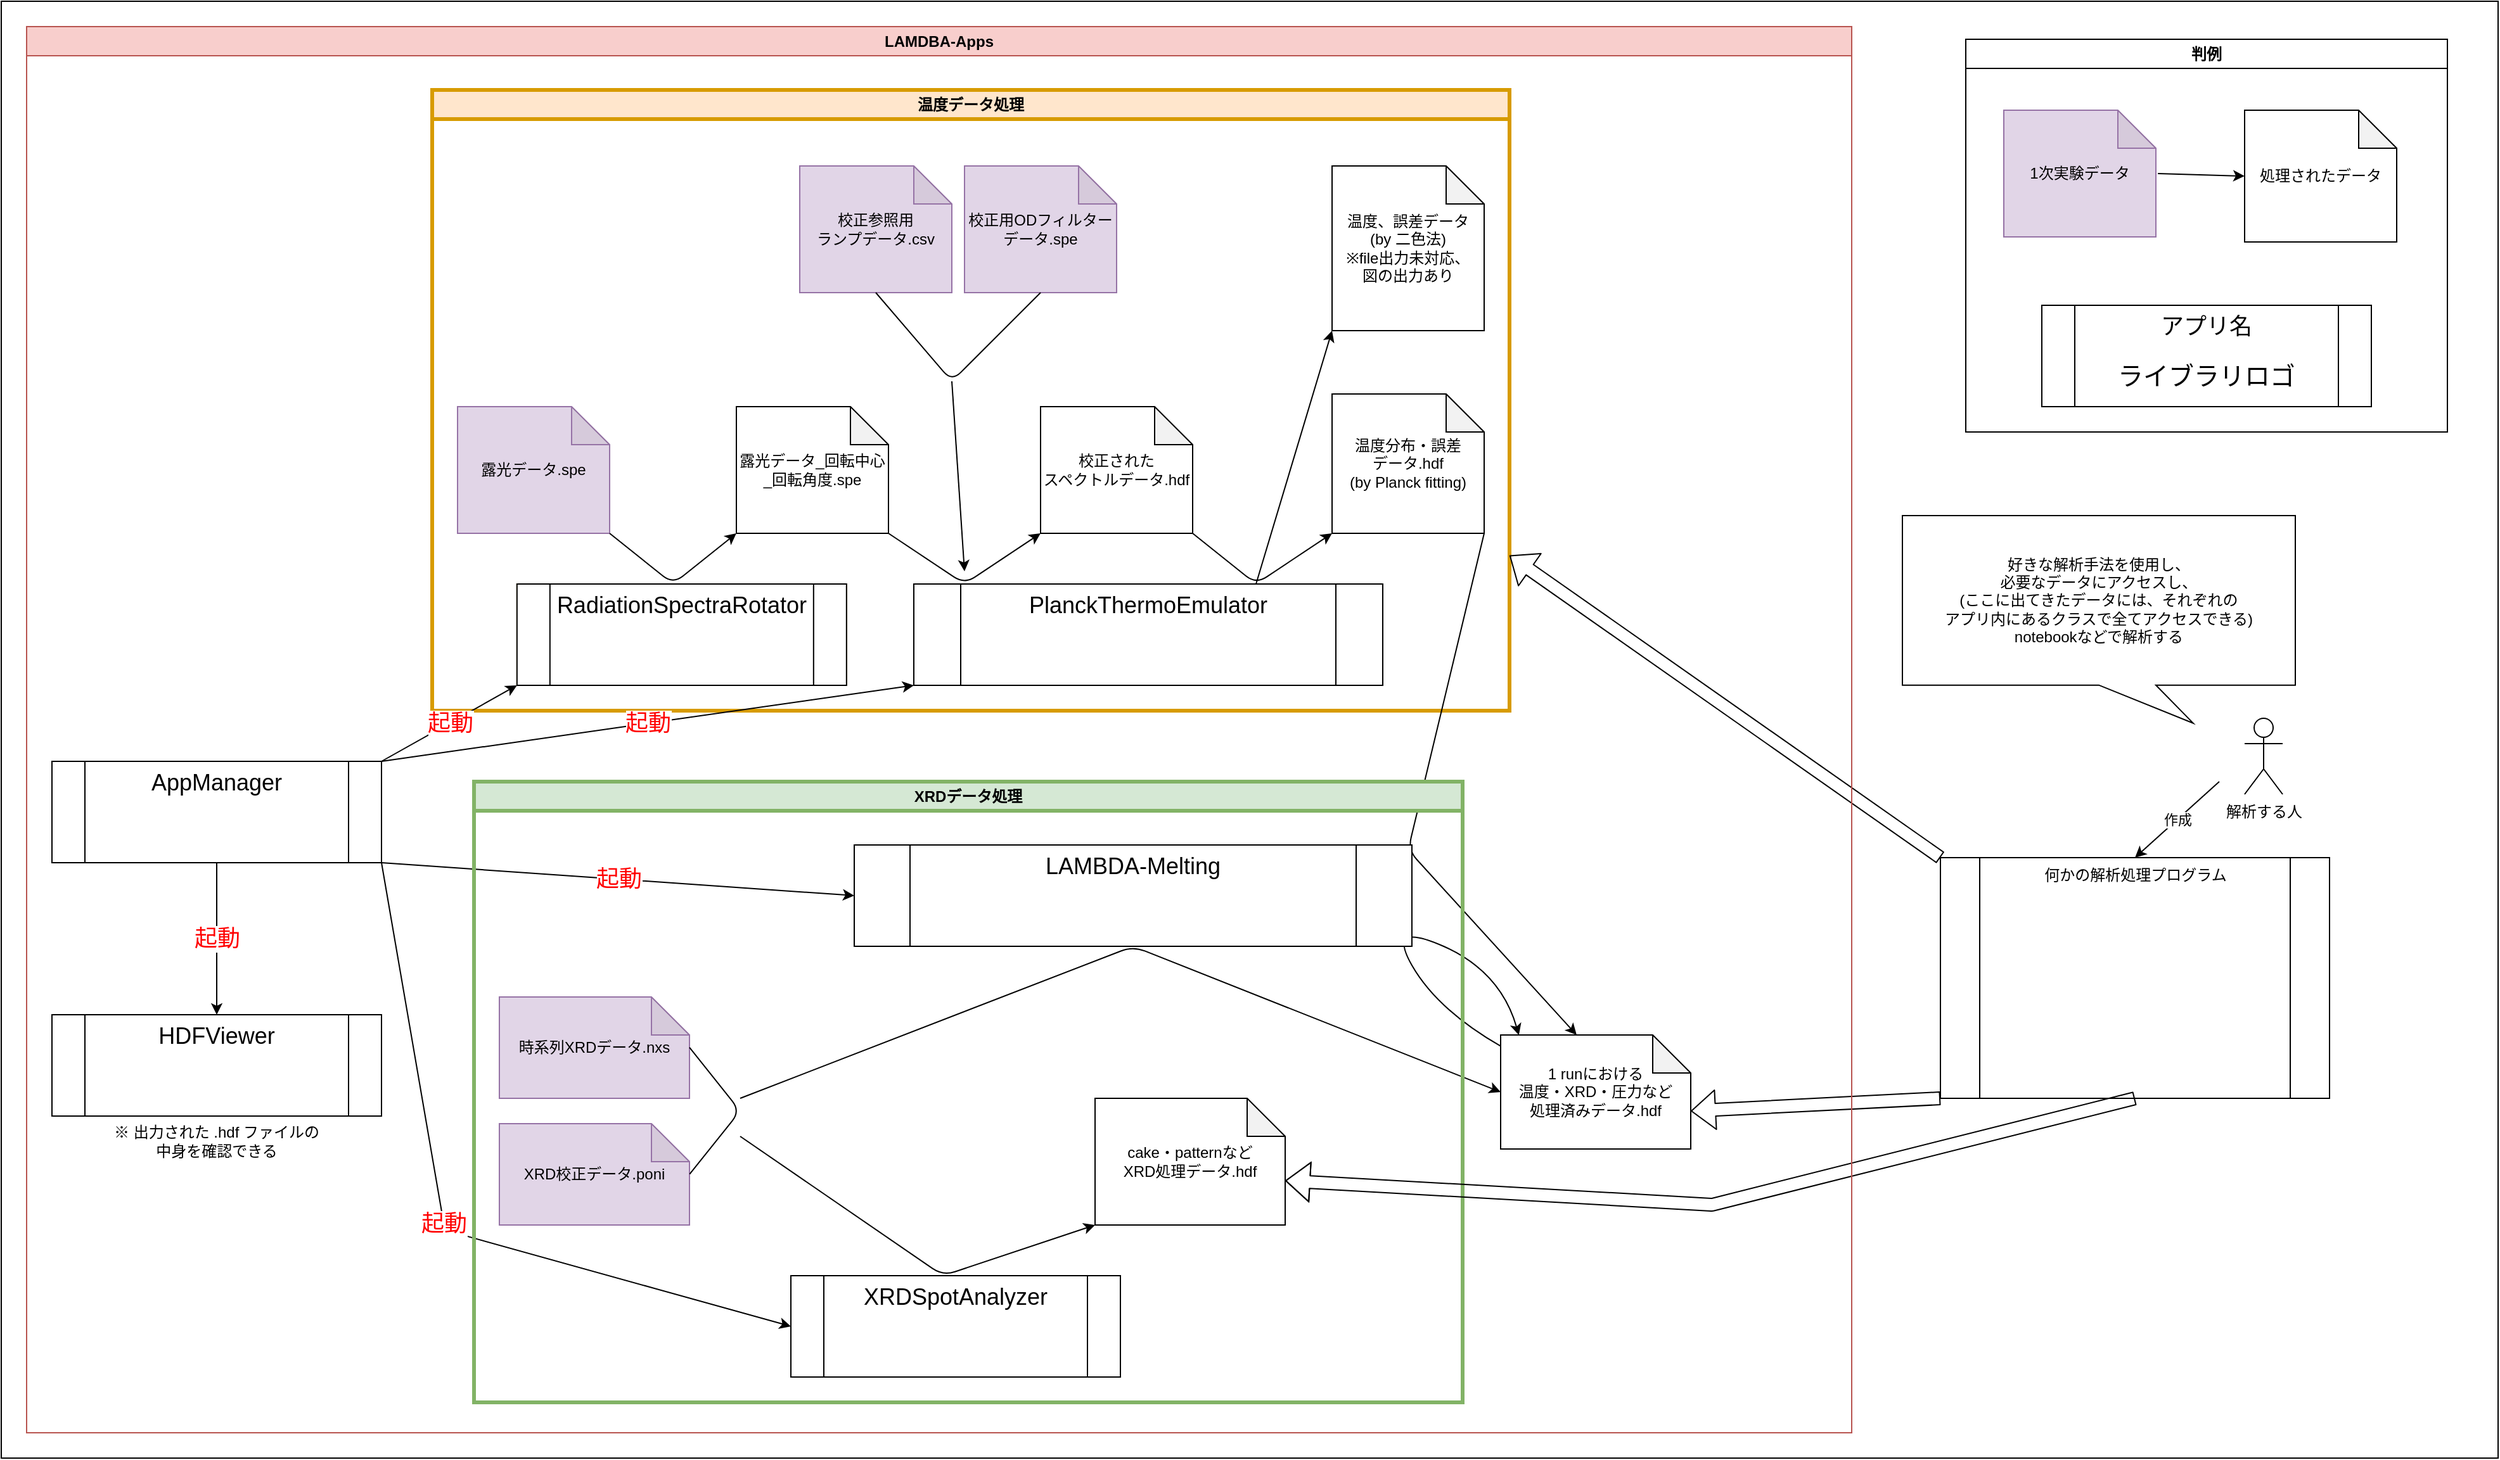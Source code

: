 <mxfile>
    <diagram id="Y0fibIb1W8BCP0bX3ucf" name="Page-1">
        <mxGraphModel dx="2736" dy="1549" grid="1" gridSize="10" guides="1" tooltips="1" connect="1" arrows="1" fold="1" page="1" pageScale="1" pageWidth="2339" pageHeight="3300" background="#ffffff" math="0" shadow="0">
            <root>
                <mxCell id="0"/>
                <mxCell id="1" parent="0"/>
                <mxCell id="103" value="" style="rounded=0;whiteSpace=wrap;html=1;" parent="1" vertex="1">
                    <mxGeometry x="190" y="260" width="1970" height="1150" as="geometry"/>
                </mxCell>
                <mxCell id="2" value="露光データ.spe" style="shape=note;whiteSpace=wrap;html=1;backgroundOutline=1;darkOpacity=0.05;fillColor=#e1d5e7;strokeColor=#9673a6;" parent="1" vertex="1">
                    <mxGeometry x="550" y="580" width="120" height="100" as="geometry"/>
                </mxCell>
                <mxCell id="3" value="時系列XRDデータ.nxs" style="shape=note;whiteSpace=wrap;html=1;backgroundOutline=1;darkOpacity=0.05;fillColor=#e1d5e7;strokeColor=#9673a6;" parent="1" vertex="1">
                    <mxGeometry x="583" y="1046" width="150" height="80" as="geometry"/>
                </mxCell>
                <mxCell id="4" value="露光データ_回転中心_回転角度.spe" style="shape=note;whiteSpace=wrap;html=1;backgroundOutline=1;darkOpacity=0.05;" parent="1" vertex="1">
                    <mxGeometry x="770" y="580" width="120" height="100" as="geometry"/>
                </mxCell>
                <mxCell id="6" value="校正された&lt;div&gt;スペクトルデータ.hdf&lt;/div&gt;" style="shape=note;whiteSpace=wrap;html=1;backgroundOutline=1;darkOpacity=0.05;" parent="1" vertex="1">
                    <mxGeometry x="1010" y="580" width="120" height="100" as="geometry"/>
                </mxCell>
                <mxCell id="7" value="" style="endArrow=classic;html=1;entryX=0;entryY=1;entryDx=0;entryDy=0;entryPerimeter=0;exitX=1;exitY=1;exitDx=0;exitDy=0;exitPerimeter=0;" parent="1" source="4" target="6" edge="1">
                    <mxGeometry width="50" height="50" relative="1" as="geometry">
                        <mxPoint x="940" y="630.5" as="sourcePoint"/>
                        <mxPoint x="1041" y="629.5" as="targetPoint"/>
                        <Array as="points">
                            <mxPoint x="950" y="720"/>
                        </Array>
                    </mxGeometry>
                </mxCell>
                <mxCell id="8" value="" style="shape=image;verticalLabelPosition=bottom;labelBackgroundColor=default;verticalAlign=top;aspect=fixed;imageAspect=0;image=https://streamlit.io/images/brand/streamlit-logo-primary-colormark-darktext.png;" parent="1" vertex="1">
                    <mxGeometry x="245" y="420" width="230" height="63.83" as="geometry"/>
                </mxCell>
                <mxCell id="12" value="" style="shape=image;verticalLabelPosition=bottom;labelBackgroundColor=default;verticalAlign=top;aspect=fixed;imageAspect=0;image=https://upload.wikimedia.org/wikipedia/commons/thumb/3/38/Jupyter_logo.svg/1767px-Jupyter_logo.svg.png;" parent="1" vertex="1">
                    <mxGeometry x="390" y="490" width="60.38" height="70" as="geometry"/>
                </mxCell>
                <mxCell id="17" value="" style="endArrow=classic;html=1;exitX=1;exitY=1;exitDx=0;exitDy=0;exitPerimeter=0;entryX=0;entryY=1;entryDx=0;entryDy=0;entryPerimeter=0;" parent="1" source="2" target="4" edge="1">
                    <mxGeometry width="50" height="50" relative="1" as="geometry">
                        <mxPoint x="690" y="750" as="sourcePoint"/>
                        <mxPoint x="740" y="700" as="targetPoint"/>
                        <Array as="points">
                            <mxPoint x="720" y="720"/>
                        </Array>
                    </mxGeometry>
                </mxCell>
                <mxCell id="18" value="" style="group;fillColor=#fff2cc;strokeColor=#d6b656;" parent="1" vertex="1" connectable="0">
                    <mxGeometry x="596.91" y="720" width="260" height="80" as="geometry"/>
                </mxCell>
                <mxCell id="13" value="&lt;font style=&quot;font-size: 18px;&quot;&gt;RadiationSpectraRotator&lt;/font&gt;" style="shape=process;whiteSpace=wrap;html=1;backgroundOutline=1;verticalAlign=top;" parent="18" vertex="1">
                    <mxGeometry width="260" height="80" as="geometry"/>
                </mxCell>
                <mxCell id="14" value="" style="shape=image;verticalLabelPosition=bottom;labelBackgroundColor=default;verticalAlign=top;aspect=fixed;imageAspect=0;image=https://streamlit.io/images/brand/streamlit-logo-primary-colormark-darktext.png;" parent="18" vertex="1">
                    <mxGeometry x="43.09" y="30" width="157.93" height="43.83" as="geometry"/>
                </mxCell>
                <mxCell id="19" value="校正参照用&lt;div&gt;ランプデータ.csv&lt;/div&gt;" style="shape=note;whiteSpace=wrap;html=1;backgroundOutline=1;darkOpacity=0.05;fillColor=#e1d5e7;strokeColor=#9673a6;" parent="1" vertex="1">
                    <mxGeometry x="820" y="390" width="120" height="100" as="geometry"/>
                </mxCell>
                <mxCell id="23" value="&lt;div&gt;&lt;span style=&quot;background-color: transparent;&quot;&gt;温度分布・誤差&lt;/span&gt;&lt;/div&gt;&lt;div&gt;&lt;span style=&quot;background-color: transparent;&quot;&gt;データ.hdf&lt;/span&gt;&lt;br&gt;&lt;/div&gt;&lt;div&gt;&lt;span style=&quot;background-color: transparent;&quot;&gt;(by Planck fitting)&lt;/span&gt;&lt;/div&gt;" style="shape=note;whiteSpace=wrap;html=1;backgroundOutline=1;darkOpacity=0.05;" parent="1" vertex="1">
                    <mxGeometry x="1240" y="570" width="120" height="110" as="geometry"/>
                </mxCell>
                <mxCell id="29" value="" style="endArrow=classic;html=1;exitX=1;exitY=1;exitDx=0;exitDy=0;exitPerimeter=0;entryX=0;entryY=1;entryDx=0;entryDy=0;entryPerimeter=0;" parent="1" source="6" target="23" edge="1">
                    <mxGeometry width="50" height="50" relative="1" as="geometry">
                        <mxPoint x="1170" y="640" as="sourcePoint"/>
                        <mxPoint x="1220" y="590" as="targetPoint"/>
                        <Array as="points">
                            <mxPoint x="1180" y="720"/>
                        </Array>
                    </mxGeometry>
                </mxCell>
                <mxCell id="30" value="校正用ODフィルターデータ.spe" style="shape=note;whiteSpace=wrap;html=1;backgroundOutline=1;darkOpacity=0.05;fillColor=#e1d5e7;strokeColor=#9673a6;" parent="1" vertex="1">
                    <mxGeometry x="950" y="390" width="120" height="100" as="geometry"/>
                </mxCell>
                <mxCell id="31" value="" style="endArrow=none;html=1;exitX=0.5;exitY=1;exitDx=0;exitDy=0;exitPerimeter=0;entryX=0.5;entryY=1;entryDx=0;entryDy=0;entryPerimeter=0;" parent="1" source="19" target="30" edge="1">
                    <mxGeometry width="50" height="50" relative="1" as="geometry">
                        <mxPoint x="1030" y="580" as="sourcePoint"/>
                        <mxPoint x="1080" y="530" as="targetPoint"/>
                        <Array as="points">
                            <mxPoint x="940" y="560"/>
                        </Array>
                    </mxGeometry>
                </mxCell>
                <mxCell id="32" value="" style="endArrow=classic;html=1;" parent="1" edge="1">
                    <mxGeometry width="50" height="50" relative="1" as="geometry">
                        <mxPoint x="940" y="560" as="sourcePoint"/>
                        <mxPoint x="950" y="710" as="targetPoint"/>
                    </mxGeometry>
                </mxCell>
                <mxCell id="33" value="" style="endArrow=classic;html=1;entryX=0;entryY=1;entryDx=0;entryDy=0;entryPerimeter=0;" parent="1" target="34" edge="1">
                    <mxGeometry width="50" height="50" relative="1" as="geometry">
                        <mxPoint x="1180" y="720" as="sourcePoint"/>
                        <mxPoint x="1240" y="500" as="targetPoint"/>
                    </mxGeometry>
                </mxCell>
                <mxCell id="34" value="温度、誤差データ&lt;div&gt;&lt;font color=&quot;#000000&quot;&gt;(by 二色法)&lt;br&gt;&lt;/font&gt;&lt;div&gt;※file出力未対応、&lt;/div&gt;&lt;div&gt;図の出力あり&lt;/div&gt;&lt;/div&gt;" style="shape=note;whiteSpace=wrap;html=1;backgroundOutline=1;darkOpacity=0.05;" parent="1" vertex="1">
                    <mxGeometry x="1240" y="390" width="120" height="130" as="geometry"/>
                </mxCell>
                <mxCell id="38" value="" style="group;fillColor=#fff2cc;strokeColor=#d6b656;" parent="1" vertex="1" connectable="0">
                    <mxGeometry x="910" y="720" width="370" height="80" as="geometry"/>
                </mxCell>
                <mxCell id="21" value="&lt;font style=&quot;font-size: 18px;&quot;&gt;PlanckThermoEmulator&lt;/font&gt;" style="shape=process;whiteSpace=wrap;html=1;backgroundOutline=1;verticalAlign=top;" parent="38" vertex="1">
                    <mxGeometry width="370" height="80" as="geometry"/>
                </mxCell>
                <mxCell id="22" value="" style="shape=image;verticalLabelPosition=bottom;labelBackgroundColor=default;verticalAlign=top;aspect=fixed;imageAspect=0;image=https://streamlit.io/images/brand/streamlit-logo-primary-colormark-darktext.png;" parent="38" vertex="1">
                    <mxGeometry x="106.03" y="30" width="157.93" height="43.83" as="geometry"/>
                </mxCell>
                <mxCell id="39" value="" style="group;fillColor=#fff2cc;strokeColor=#d6b656;" parent="1" vertex="1" connectable="0">
                    <mxGeometry x="813" y="1266" width="260" height="80" as="geometry"/>
                </mxCell>
                <mxCell id="36" value="&lt;font style=&quot;font-size: 18px;&quot;&gt;XRDSpotAnalyzer&lt;/font&gt;" style="shape=process;whiteSpace=wrap;html=1;backgroundOutline=1;verticalAlign=top;container=0;" parent="39" vertex="1">
                    <mxGeometry width="260" height="80" as="geometry"/>
                </mxCell>
                <mxCell id="37" value="" style="shape=image;verticalLabelPosition=bottom;labelBackgroundColor=default;verticalAlign=top;aspect=fixed;imageAspect=0;image=https://streamlit.io/images/brand/streamlit-logo-primary-colormark-darktext.png;container=0;" parent="39" vertex="1">
                    <mxGeometry x="43.09" y="30" width="157.93" height="43.83" as="geometry"/>
                </mxCell>
                <mxCell id="40" value="" style="group;fillColor=#fff2cc;strokeColor=#d6b656;" parent="1" vertex="1" connectable="0">
                    <mxGeometry x="230.0" y="860" width="260" height="80" as="geometry"/>
                </mxCell>
                <mxCell id="41" value="&lt;font style=&quot;font-size: 18px;&quot;&gt;AppManager&lt;/font&gt;" style="shape=process;whiteSpace=wrap;html=1;backgroundOutline=1;verticalAlign=top;container=0;" parent="40" vertex="1">
                    <mxGeometry width="260" height="80" as="geometry"/>
                </mxCell>
                <mxCell id="42" value="" style="shape=image;verticalLabelPosition=bottom;labelBackgroundColor=default;verticalAlign=top;aspect=fixed;imageAspect=0;image=https://streamlit.io/images/brand/streamlit-logo-primary-colormark-darktext.png;container=0;" parent="40" vertex="1">
                    <mxGeometry x="43.09" y="30" width="157.93" height="43.83" as="geometry"/>
                </mxCell>
                <mxCell id="43" value="温度データ処理" style="swimlane;whiteSpace=wrap;html=1;fillColor=#ffe6cc;strokeColor=#d79b00;strokeWidth=3;" parent="1" vertex="1">
                    <mxGeometry x="530" y="330" width="850" height="490" as="geometry"/>
                </mxCell>
                <mxCell id="59" value="XRD校正データ.poni" style="shape=note;whiteSpace=wrap;html=1;backgroundOutline=1;darkOpacity=0.05;fillColor=#e1d5e7;strokeColor=#9673a6;" parent="1" vertex="1">
                    <mxGeometry x="583" y="1146" width="150" height="80" as="geometry"/>
                </mxCell>
                <mxCell id="60" value="" style="shape=image;verticalLabelPosition=bottom;labelBackgroundColor=default;verticalAlign=top;aspect=fixed;imageAspect=0;image=https://learning-with-funacademic.com/wp-content/uploads/2022/10/Python-Symbol.png;" parent="1" vertex="1">
                    <mxGeometry x="270" y="494.06" width="110" height="61.88" as="geometry"/>
                </mxCell>
                <mxCell id="61" value="" style="endArrow=none;html=1;entryX=1;entryY=0.498;entryDx=0;entryDy=0;entryPerimeter=0;exitX=1.001;exitY=0.498;exitDx=0;exitDy=0;exitPerimeter=0;" parent="1" source="59" target="3" edge="1">
                    <mxGeometry width="50" height="50" relative="1" as="geometry">
                        <mxPoint x="893" y="1136" as="sourcePoint"/>
                        <mxPoint x="943" y="1086" as="targetPoint"/>
                        <Array as="points">
                            <mxPoint x="773" y="1136"/>
                        </Array>
                    </mxGeometry>
                </mxCell>
                <mxCell id="62" value="" style="endArrow=classic;html=1;entryX=0;entryY=0.5;entryDx=0;entryDy=0;entryPerimeter=0;" parent="1" target="73" edge="1">
                    <mxGeometry width="50" height="50" relative="1" as="geometry">
                        <mxPoint x="773" y="1126" as="sourcePoint"/>
                        <mxPoint x="1353" y="1116" as="targetPoint"/>
                        <Array as="points">
                            <mxPoint x="1083" y="1006"/>
                        </Array>
                    </mxGeometry>
                </mxCell>
                <mxCell id="63" value="" style="endArrow=classic;html=1;exitX=1;exitY=0;exitDx=0;exitDy=0;entryX=0;entryY=1;entryDx=0;entryDy=0;" parent="1" source="41" target="13" edge="1">
                    <mxGeometry relative="1" as="geometry">
                        <mxPoint x="860" y="880" as="sourcePoint"/>
                        <mxPoint x="960" y="880" as="targetPoint"/>
                    </mxGeometry>
                </mxCell>
                <mxCell id="64" value="&lt;font style=&quot;color: rgb(255, 0, 0);&quot;&gt;起動&lt;/font&gt;" style="edgeLabel;resizable=0;html=1;;align=center;verticalAlign=middle;fontSize=18;" parent="63" connectable="0" vertex="1">
                    <mxGeometry relative="1" as="geometry"/>
                </mxCell>
                <mxCell id="66" value="" style="endArrow=classic;html=1;exitX=1;exitY=0;exitDx=0;exitDy=0;entryX=0;entryY=1;entryDx=0;entryDy=0;" parent="1" source="41" target="21" edge="1">
                    <mxGeometry relative="1" as="geometry">
                        <mxPoint x="500" y="870" as="sourcePoint"/>
                        <mxPoint x="607" y="810" as="targetPoint"/>
                    </mxGeometry>
                </mxCell>
                <mxCell id="67" value="&lt;font style=&quot;color: rgb(255, 0, 0);&quot;&gt;起動&lt;/font&gt;" style="edgeLabel;resizable=0;html=1;;align=center;verticalAlign=middle;fontSize=18;" parent="66" connectable="0" vertex="1">
                    <mxGeometry relative="1" as="geometry"/>
                </mxCell>
                <mxCell id="68" value="" style="endArrow=classic;html=1;exitX=1;exitY=1;exitDx=0;exitDy=0;entryX=0;entryY=0.5;entryDx=0;entryDy=0;" parent="1" source="41" target="57" edge="1">
                    <mxGeometry relative="1" as="geometry">
                        <mxPoint x="500" y="870" as="sourcePoint"/>
                        <mxPoint x="920" y="810" as="targetPoint"/>
                    </mxGeometry>
                </mxCell>
                <mxCell id="69" value="&lt;font style=&quot;color: rgb(255, 0, 0);&quot;&gt;起動&lt;/font&gt;" style="edgeLabel;resizable=0;html=1;;align=center;verticalAlign=middle;fontSize=18;" parent="68" connectable="0" vertex="1">
                    <mxGeometry relative="1" as="geometry"/>
                </mxCell>
                <mxCell id="70" value="" style="endArrow=classic;html=1;exitX=1;exitY=1;exitDx=0;exitDy=0;entryX=0;entryY=0.5;entryDx=0;entryDy=0;" parent="1" source="41" target="36" edge="1">
                    <mxGeometry relative="1" as="geometry">
                        <mxPoint x="500" y="950" as="sourcePoint"/>
                        <mxPoint x="870" y="954" as="targetPoint"/>
                        <Array as="points">
                            <mxPoint x="540" y="1230"/>
                        </Array>
                    </mxGeometry>
                </mxCell>
                <mxCell id="71" value="&lt;font style=&quot;color: rgb(255, 0, 0);&quot;&gt;起動&lt;/font&gt;" style="edgeLabel;resizable=0;html=1;;align=center;verticalAlign=middle;fontSize=18;" parent="70" connectable="0" vertex="1">
                    <mxGeometry relative="1" as="geometry"/>
                </mxCell>
                <mxCell id="72" value="" style="endArrow=classic;html=1;exitX=1;exitY=1;exitDx=0;exitDy=0;exitPerimeter=0;entryX=0;entryY=0;entryDx=60;entryDy=0;entryPerimeter=0;" parent="1" source="23" target="73" edge="1">
                    <mxGeometry width="50" height="50" relative="1" as="geometry">
                        <mxPoint x="1350" y="1010" as="sourcePoint"/>
                        <mxPoint x="1390" y="1040" as="targetPoint"/>
                        <Array as="points">
                            <mxPoint x="1300" y="930"/>
                        </Array>
                    </mxGeometry>
                </mxCell>
                <mxCell id="75" value="" style="endArrow=classic;html=1;exitX=-0.001;exitY=0.097;exitDx=0;exitDy=0;exitPerimeter=0;entryX=0.096;entryY=0.001;entryDx=0;entryDy=0;entryPerimeter=0;rounded=0;curved=1;" parent="1" source="73" target="73" edge="1">
                    <mxGeometry width="50" height="50" relative="1" as="geometry">
                        <mxPoint x="1383" y="1046" as="sourcePoint"/>
                        <mxPoint x="1433" y="996" as="targetPoint"/>
                        <Array as="points">
                            <mxPoint x="1323" y="1056"/>
                            <mxPoint x="1283" y="986"/>
                            <mxPoint x="1373" y="1026"/>
                        </Array>
                    </mxGeometry>
                </mxCell>
                <mxCell id="73" value="1 runにおける&lt;div&gt;温度・XRD・圧力など&lt;/div&gt;&lt;div&gt;処理済みデータ&lt;span style=&quot;background-color: transparent;&quot;&gt;.hdf&lt;/span&gt;&lt;/div&gt;" style="shape=note;whiteSpace=wrap;html=1;backgroundOutline=1;darkOpacity=0.05;" parent="1" vertex="1">
                    <mxGeometry x="1373" y="1076" width="150" height="90" as="geometry"/>
                </mxCell>
                <mxCell id="76" value="" style="endArrow=classic;html=1;entryX=0;entryY=1;entryDx=0;entryDy=0;entryPerimeter=0;" parent="1" target="77" edge="1">
                    <mxGeometry width="50" height="50" relative="1" as="geometry">
                        <mxPoint x="773" y="1156" as="sourcePoint"/>
                        <mxPoint x="873" y="1146" as="targetPoint"/>
                        <Array as="points">
                            <mxPoint x="933" y="1266"/>
                        </Array>
                    </mxGeometry>
                </mxCell>
                <mxCell id="77" value="cake・patternなど&lt;div&gt;XRD処理データ.hdf&lt;/div&gt;" style="shape=note;whiteSpace=wrap;html=1;backgroundOutline=1;darkOpacity=0.05;" parent="1" vertex="1">
                    <mxGeometry x="1053" y="1126" width="150" height="100" as="geometry"/>
                </mxCell>
                <mxCell id="78" value="XRDデータ処理" style="swimlane;whiteSpace=wrap;html=1;fillColor=#d5e8d4;strokeColor=#82b366;strokeWidth=3;" parent="1" vertex="1">
                    <mxGeometry x="563" y="876" width="780" height="490" as="geometry"/>
                </mxCell>
                <mxCell id="56" value="" style="group;fillColor=#fff2cc;strokeColor=#d6b656;" parent="78" vertex="1" connectable="0">
                    <mxGeometry x="300" y="50" width="440" height="80" as="geometry"/>
                </mxCell>
                <mxCell id="57" value="&lt;font style=&quot;font-size: 18px;&quot;&gt;LAMBDA-Melting&lt;/font&gt;" style="shape=process;whiteSpace=wrap;html=1;backgroundOutline=1;verticalAlign=top;container=0;" parent="56" vertex="1">
                    <mxGeometry width="440" height="80" as="geometry"/>
                </mxCell>
                <mxCell id="58" value="" style="shape=image;verticalLabelPosition=bottom;labelBackgroundColor=default;verticalAlign=top;aspect=fixed;imageAspect=0;image=https://streamlit.io/images/brand/streamlit-logo-primary-colormark-darktext.png;container=0;" parent="56" vertex="1">
                    <mxGeometry x="141.032" y="31.17" width="157.93" height="43.83" as="geometry"/>
                </mxCell>
                <mxCell id="53" value="" style="shape=image;verticalLabelPosition=bottom;labelBackgroundColor=default;verticalAlign=top;aspect=fixed;imageAspect=0;image=https://upload.wikimedia.org/wikipedia/commons/thumb/3/38/Jupyter_logo.svg/1767px-Jupyter_logo.svg.png;" parent="56" vertex="1">
                    <mxGeometry x="329.997" y="4.999" width="60.38" height="70" as="geometry"/>
                </mxCell>
                <mxCell id="80" value="解析する人" style="shape=umlActor;verticalLabelPosition=bottom;verticalAlign=top;html=1;outlineConnect=0;" parent="1" vertex="1">
                    <mxGeometry x="1960" y="826" width="30" height="60" as="geometry"/>
                </mxCell>
                <mxCell id="81" value="&lt;div&gt;好きな解析手法を&lt;span style=&quot;background-color: transparent;&quot;&gt;使用し、&lt;/span&gt;&lt;/div&gt;&lt;div&gt;&lt;span style=&quot;background-color: transparent;&quot;&gt;必要なデータにアクセスし、&lt;/span&gt;&lt;/div&gt;&lt;div&gt;&lt;span style=&quot;background-color: transparent;&quot;&gt;(ここに出てきたデータには、それぞれの&lt;/span&gt;&lt;/div&gt;&lt;div&gt;&lt;span style=&quot;background-color: transparent;&quot;&gt;アプリ内にあるクラスで全てアクセスできる)&lt;/span&gt;&lt;/div&gt;&lt;div&gt;&lt;span style=&quot;background-color: transparent;&quot;&gt;notebookなどで解析する&lt;/span&gt;&lt;/div&gt;" style="shape=callout;whiteSpace=wrap;html=1;perimeter=calloutPerimeter;position2=0.74;base=45;" parent="1" vertex="1">
                    <mxGeometry x="1690" y="666" width="310" height="163.83" as="geometry"/>
                </mxCell>
                <mxCell id="86" value="" style="group;fillColor=#fff2cc;strokeColor=#d6b656;" parent="1" vertex="1" connectable="0">
                    <mxGeometry x="1720" y="936" width="307" height="190" as="geometry"/>
                </mxCell>
                <mxCell id="82" value="何かの解析処理プログラム" style="shape=process;whiteSpace=wrap;html=1;backgroundOutline=1;verticalAlign=top;" parent="86" vertex="1">
                    <mxGeometry width="307" height="190" as="geometry"/>
                </mxCell>
                <mxCell id="83" value="" style="shape=image;verticalLabelPosition=bottom;labelBackgroundColor=default;verticalAlign=top;aspect=fixed;imageAspect=0;image=https://streamlit.io/images/brand/streamlit-logo-primary-colormark-darktext.png;" parent="86" vertex="1">
                    <mxGeometry x="38.5" y="120" width="230" height="63.83" as="geometry"/>
                </mxCell>
                <mxCell id="84" value="" style="shape=image;verticalLabelPosition=bottom;labelBackgroundColor=default;verticalAlign=top;aspect=fixed;imageAspect=0;image=https://upload.wikimedia.org/wikipedia/commons/thumb/3/38/Jupyter_logo.svg/1767px-Jupyter_logo.svg.png;" parent="86" vertex="1">
                    <mxGeometry x="176.62" y="45" width="60.38" height="70" as="geometry"/>
                </mxCell>
                <mxCell id="85" value="" style="shape=image;verticalLabelPosition=bottom;labelBackgroundColor=default;verticalAlign=top;aspect=fixed;imageAspect=0;image=https://learning-with-funacademic.com/wp-content/uploads/2022/10/Python-Symbol.png;" parent="86" vertex="1">
                    <mxGeometry x="57" y="49.06" width="110" height="61.88" as="geometry"/>
                </mxCell>
                <mxCell id="87" value="" style="endArrow=classic;html=1;entryX=0.5;entryY=0;entryDx=0;entryDy=0;" parent="1" target="82" edge="1">
                    <mxGeometry relative="1" as="geometry">
                        <mxPoint x="1940" y="876" as="sourcePoint"/>
                        <mxPoint x="1400" y="1006" as="targetPoint"/>
                    </mxGeometry>
                </mxCell>
                <mxCell id="88" value="作成" style="edgeLabel;resizable=0;html=1;;align=center;verticalAlign=middle;" parent="87" connectable="0" vertex="1">
                    <mxGeometry relative="1" as="geometry"/>
                </mxCell>
                <mxCell id="90" value="" style="shape=flexArrow;endArrow=classic;html=1;exitX=0;exitY=0;exitDx=0;exitDy=0;entryX=1;entryY=0.75;entryDx=0;entryDy=0;" parent="1" source="82" target="43" edge="1">
                    <mxGeometry width="50" height="50" relative="1" as="geometry">
                        <mxPoint x="1210" y="870" as="sourcePoint"/>
                        <mxPoint x="1400" y="620" as="targetPoint"/>
                    </mxGeometry>
                </mxCell>
                <mxCell id="91" value="" style="shape=flexArrow;endArrow=classic;html=1;exitX=0;exitY=1;exitDx=0;exitDy=0;entryX=0;entryY=0;entryDx=150;entryDy=60;entryPerimeter=0;" parent="1" source="82" target="73" edge="1">
                    <mxGeometry width="50" height="50" relative="1" as="geometry">
                        <mxPoint x="1620" y="790" as="sourcePoint"/>
                        <mxPoint x="1410" y="630" as="targetPoint"/>
                    </mxGeometry>
                </mxCell>
                <mxCell id="92" value="" style="shape=flexArrow;endArrow=classic;html=1;exitX=0.5;exitY=1;exitDx=0;exitDy=0;entryX=0;entryY=0;entryDx=150;entryDy=65;entryPerimeter=0;" parent="1" source="82" target="77" edge="1">
                    <mxGeometry width="50" height="50" relative="1" as="geometry">
                        <mxPoint x="1710" y="1090" as="sourcePoint"/>
                        <mxPoint x="1608" y="1211" as="targetPoint"/>
                        <Array as="points">
                            <mxPoint x="1540" y="1210"/>
                        </Array>
                    </mxGeometry>
                </mxCell>
                <mxCell id="93" value="LAMDBA-Apps" style="swimlane;whiteSpace=wrap;html=1;fillColor=#f8cecc;strokeColor=#b85450;" parent="1" vertex="1">
                    <mxGeometry x="210" y="280" width="1440" height="1110" as="geometry"/>
                </mxCell>
                <mxCell id="95" value="判例" style="swimlane;whiteSpace=wrap;html=1;" parent="1" vertex="1">
                    <mxGeometry x="1740" y="290" width="380" height="310" as="geometry"/>
                </mxCell>
                <mxCell id="94" value="1次実験データ" style="shape=note;whiteSpace=wrap;html=1;backgroundOutline=1;darkOpacity=0.05;fillColor=#e1d5e7;strokeColor=#9673a6;" parent="95" vertex="1">
                    <mxGeometry x="30" y="56" width="120" height="100" as="geometry"/>
                </mxCell>
                <mxCell id="96" value="" style="group;fillColor=#fff2cc;strokeColor=#d6b656;" parent="95" vertex="1" connectable="0">
                    <mxGeometry x="60" y="210" width="260" height="80" as="geometry"/>
                </mxCell>
                <mxCell id="97" value="&lt;font style=&quot;font-size: 18px;&quot;&gt;アプリ名&lt;/font&gt;" style="shape=process;whiteSpace=wrap;html=1;backgroundOutline=1;verticalAlign=top;container=0;" parent="96" vertex="1">
                    <mxGeometry width="260" height="80" as="geometry"/>
                </mxCell>
                <mxCell id="99" value="ライブラリロゴ" style="text;html=1;align=center;verticalAlign=middle;whiteSpace=wrap;rounded=0;fontSize=20;" parent="96" vertex="1">
                    <mxGeometry x="55" y="40" width="150" height="30" as="geometry"/>
                </mxCell>
                <mxCell id="100" value="" style="endArrow=classic;html=1;exitX=1.013;exitY=0.5;exitDx=0;exitDy=0;exitPerimeter=0;entryX=0;entryY=0.5;entryDx=0;entryDy=0;entryPerimeter=0;" parent="95" source="94" target="101" edge="1">
                    <mxGeometry width="50" height="50" relative="1" as="geometry">
                        <mxPoint x="250" y="106" as="sourcePoint"/>
                        <mxPoint x="220" y="106" as="targetPoint"/>
                    </mxGeometry>
                </mxCell>
                <mxCell id="101" value="処理された&lt;span style=&quot;background-color: transparent;&quot;&gt;データ&lt;/span&gt;" style="shape=note;whiteSpace=wrap;html=1;backgroundOutline=1;darkOpacity=0.05;" parent="95" vertex="1">
                    <mxGeometry x="220" y="56" width="120" height="104" as="geometry"/>
                </mxCell>
                <mxCell id="104" value="" style="group;fillColor=#fff2cc;strokeColor=#d6b656;" vertex="1" connectable="0" parent="1">
                    <mxGeometry x="230" y="1060" width="260" height="80" as="geometry"/>
                </mxCell>
                <mxCell id="105" value="&lt;font style=&quot;font-size: 18px;&quot;&gt;HDFViewer&lt;/font&gt;" style="shape=process;whiteSpace=wrap;html=1;backgroundOutline=1;verticalAlign=top;container=0;" vertex="1" parent="104">
                    <mxGeometry width="260" height="80" as="geometry"/>
                </mxCell>
                <mxCell id="106" value="" style="shape=image;verticalLabelPosition=bottom;labelBackgroundColor=default;verticalAlign=top;aspect=fixed;imageAspect=0;image=https://streamlit.io/images/brand/streamlit-logo-primary-colormark-darktext.png;container=0;" vertex="1" parent="104">
                    <mxGeometry x="43.09" y="30" width="157.93" height="43.83" as="geometry"/>
                </mxCell>
                <mxCell id="109" value="" style="endArrow=classic;html=1;exitX=0.5;exitY=1;exitDx=0;exitDy=0;entryX=0.5;entryY=0;entryDx=0;entryDy=0;" edge="1" parent="1" source="41" target="105">
                    <mxGeometry relative="1" as="geometry">
                        <mxPoint x="500" y="870" as="sourcePoint"/>
                        <mxPoint x="607" y="810" as="targetPoint"/>
                    </mxGeometry>
                </mxCell>
                <mxCell id="110" value="&lt;font style=&quot;color: rgb(255, 0, 0);&quot;&gt;起動&lt;/font&gt;" style="edgeLabel;resizable=0;html=1;;align=center;verticalAlign=middle;fontSize=18;" connectable="0" vertex="1" parent="109">
                    <mxGeometry relative="1" as="geometry"/>
                </mxCell>
                <mxCell id="111" value="※ 出力された .hdf ファイルの&lt;div&gt;中身を確認できる&lt;/div&gt;" style="text;html=1;align=center;verticalAlign=middle;whiteSpace=wrap;rounded=0;" vertex="1" parent="1">
                    <mxGeometry x="270" y="1140" width="180" height="40" as="geometry"/>
                </mxCell>
            </root>
        </mxGraphModel>
    </diagram>
</mxfile>